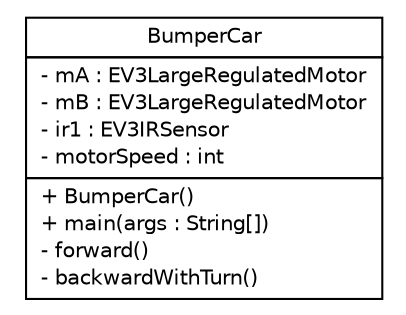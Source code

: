 #!/usr/local/bin/dot
#
# Class diagram 
# Generated by UMLGraph version R5_6-24-gf6e263 (http://www.umlgraph.org/)
#

digraph G {
	edge [fontname="Helvetica",fontsize=10,labelfontname="Helvetica",labelfontsize=10];
	node [fontname="Helvetica",fontsize=10,shape=plaintext];
	nodesep=0.25;
	ranksep=0.5;
	// ev3dev.examples.misc.BumperCar
	c180 [label=<<table title="ev3dev.examples.misc.BumperCar" border="0" cellborder="1" cellspacing="0" cellpadding="2" port="p" href="./BumperCar.html">
		<tr><td><table border="0" cellspacing="0" cellpadding="1">
<tr><td align="center" balign="center"> BumperCar </td></tr>
		</table></td></tr>
		<tr><td><table border="0" cellspacing="0" cellpadding="1">
<tr><td align="left" balign="left"> - mA : EV3LargeRegulatedMotor </td></tr>
<tr><td align="left" balign="left"> - mB : EV3LargeRegulatedMotor </td></tr>
<tr><td align="left" balign="left"> - ir1 : EV3IRSensor </td></tr>
<tr><td align="left" balign="left"> - motorSpeed : int </td></tr>
		</table></td></tr>
		<tr><td><table border="0" cellspacing="0" cellpadding="1">
<tr><td align="left" balign="left"> + BumperCar() </td></tr>
<tr><td align="left" balign="left"> + main(args : String[]) </td></tr>
<tr><td align="left" balign="left"> - forward() </td></tr>
<tr><td align="left" balign="left"> - backwardWithTurn() </td></tr>
		</table></td></tr>
		</table>>, URL="./BumperCar.html", fontname="Helvetica", fontcolor="black", fontsize=10.0];
}

